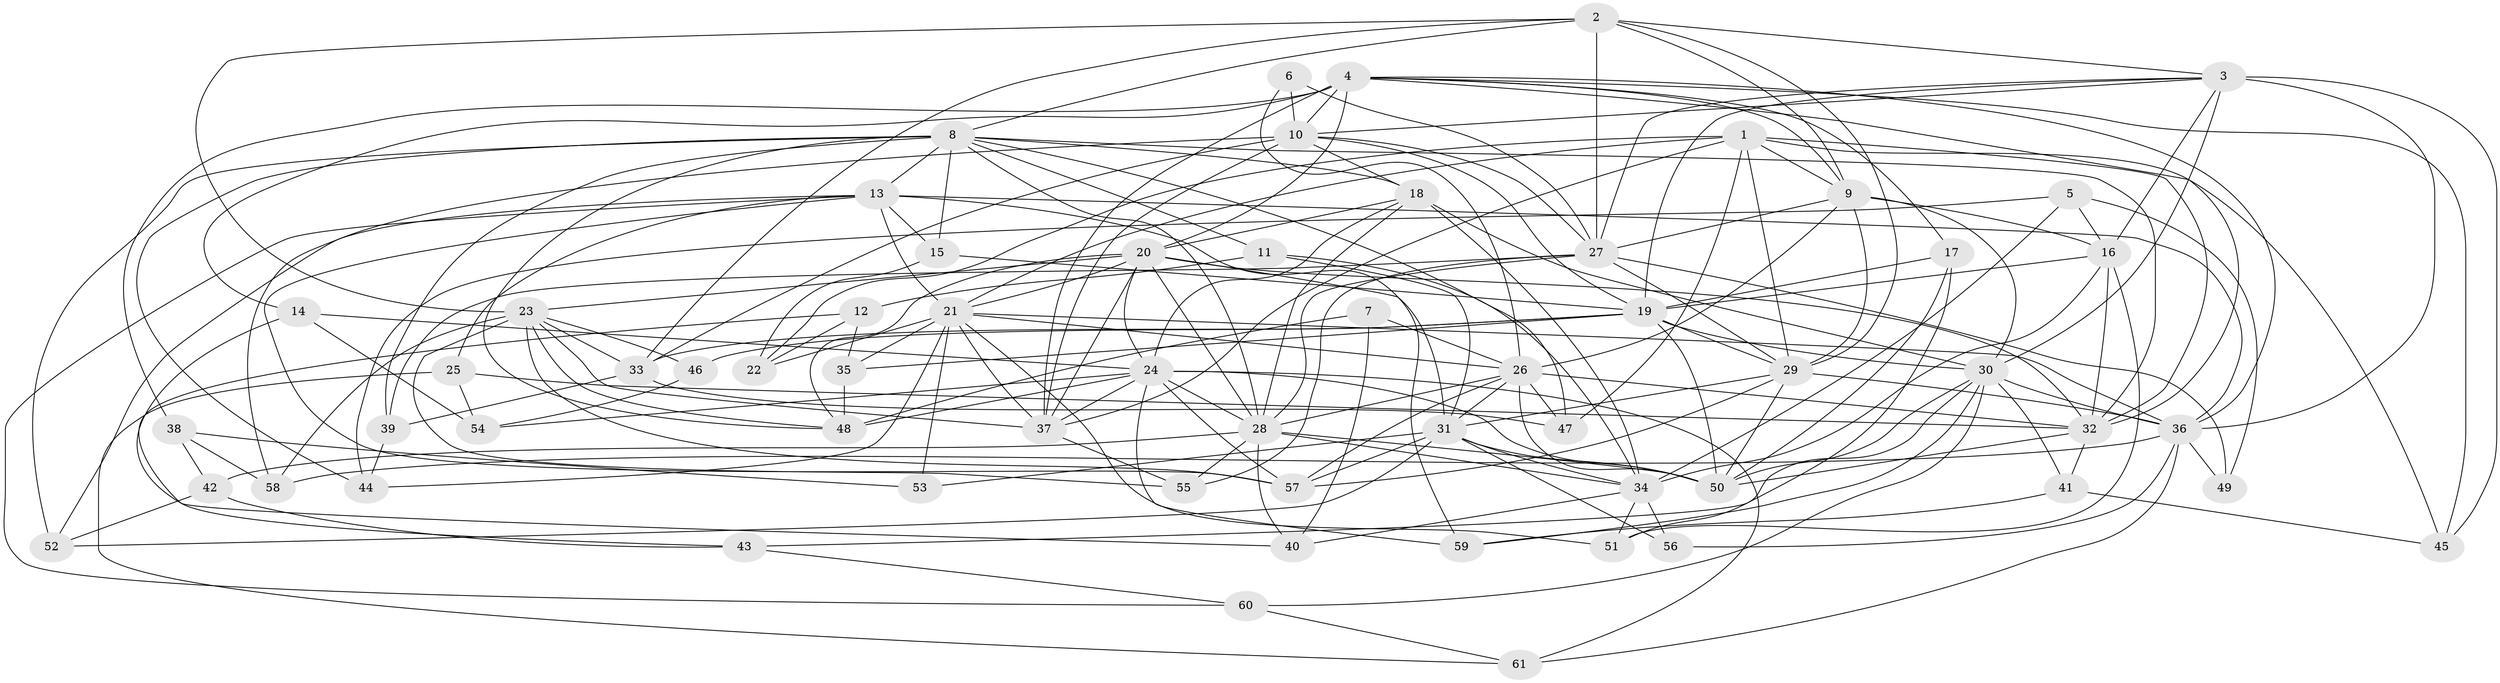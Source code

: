 // original degree distribution, {4: 1.0}
// Generated by graph-tools (version 1.1) at 2025/53/03/04/25 22:53:43]
// undirected, 61 vertices, 191 edges
graph export_dot {
  node [color=gray90,style=filled];
  1;
  2;
  3;
  4;
  5;
  6;
  7;
  8;
  9;
  10;
  11;
  12;
  13;
  14;
  15;
  16;
  17;
  18;
  19;
  20;
  21;
  22;
  23;
  24;
  25;
  26;
  27;
  28;
  29;
  30;
  31;
  32;
  33;
  34;
  35;
  36;
  37;
  38;
  39;
  40;
  41;
  42;
  43;
  44;
  45;
  46;
  47;
  48;
  49;
  50;
  51;
  52;
  53;
  54;
  55;
  56;
  57;
  58;
  59;
  60;
  61;
  1 -- 9 [weight=1.0];
  1 -- 21 [weight=1.0];
  1 -- 22 [weight=1.0];
  1 -- 29 [weight=1.0];
  1 -- 32 [weight=1.0];
  1 -- 37 [weight=1.0];
  1 -- 45 [weight=1.0];
  1 -- 47 [weight=1.0];
  2 -- 3 [weight=1.0];
  2 -- 8 [weight=1.0];
  2 -- 9 [weight=1.0];
  2 -- 23 [weight=1.0];
  2 -- 27 [weight=2.0];
  2 -- 29 [weight=1.0];
  2 -- 33 [weight=1.0];
  3 -- 10 [weight=1.0];
  3 -- 16 [weight=1.0];
  3 -- 19 [weight=1.0];
  3 -- 27 [weight=1.0];
  3 -- 30 [weight=1.0];
  3 -- 36 [weight=1.0];
  3 -- 45 [weight=1.0];
  4 -- 9 [weight=1.0];
  4 -- 10 [weight=2.0];
  4 -- 14 [weight=1.0];
  4 -- 17 [weight=1.0];
  4 -- 20 [weight=2.0];
  4 -- 32 [weight=1.0];
  4 -- 36 [weight=1.0];
  4 -- 37 [weight=1.0];
  4 -- 38 [weight=1.0];
  4 -- 45 [weight=1.0];
  5 -- 16 [weight=1.0];
  5 -- 34 [weight=1.0];
  5 -- 44 [weight=1.0];
  5 -- 49 [weight=1.0];
  6 -- 10 [weight=1.0];
  6 -- 26 [weight=1.0];
  6 -- 27 [weight=2.0];
  7 -- 26 [weight=1.0];
  7 -- 40 [weight=1.0];
  7 -- 48 [weight=2.0];
  8 -- 11 [weight=1.0];
  8 -- 13 [weight=1.0];
  8 -- 15 [weight=1.0];
  8 -- 18 [weight=1.0];
  8 -- 28 [weight=1.0];
  8 -- 32 [weight=1.0];
  8 -- 39 [weight=1.0];
  8 -- 44 [weight=1.0];
  8 -- 47 [weight=1.0];
  8 -- 48 [weight=1.0];
  8 -- 52 [weight=1.0];
  9 -- 16 [weight=1.0];
  9 -- 26 [weight=1.0];
  9 -- 27 [weight=1.0];
  9 -- 29 [weight=1.0];
  9 -- 30 [weight=1.0];
  10 -- 18 [weight=1.0];
  10 -- 19 [weight=1.0];
  10 -- 27 [weight=1.0];
  10 -- 33 [weight=1.0];
  10 -- 37 [weight=1.0];
  10 -- 58 [weight=1.0];
  11 -- 12 [weight=1.0];
  11 -- 31 [weight=1.0];
  11 -- 34 [weight=1.0];
  12 -- 22 [weight=1.0];
  12 -- 35 [weight=1.0];
  12 -- 43 [weight=1.0];
  13 -- 15 [weight=1.0];
  13 -- 21 [weight=1.0];
  13 -- 25 [weight=1.0];
  13 -- 36 [weight=2.0];
  13 -- 52 [weight=1.0];
  13 -- 57 [weight=1.0];
  13 -- 59 [weight=1.0];
  13 -- 60 [weight=1.0];
  14 -- 24 [weight=1.0];
  14 -- 40 [weight=1.0];
  14 -- 54 [weight=1.0];
  15 -- 19 [weight=1.0];
  15 -- 22 [weight=1.0];
  16 -- 19 [weight=1.0];
  16 -- 32 [weight=2.0];
  16 -- 34 [weight=1.0];
  16 -- 51 [weight=1.0];
  17 -- 19 [weight=1.0];
  17 -- 50 [weight=1.0];
  17 -- 51 [weight=1.0];
  18 -- 20 [weight=1.0];
  18 -- 24 [weight=1.0];
  18 -- 28 [weight=2.0];
  18 -- 30 [weight=1.0];
  18 -- 34 [weight=1.0];
  19 -- 29 [weight=1.0];
  19 -- 30 [weight=1.0];
  19 -- 33 [weight=1.0];
  19 -- 35 [weight=1.0];
  19 -- 46 [weight=2.0];
  19 -- 50 [weight=1.0];
  20 -- 21 [weight=1.0];
  20 -- 23 [weight=2.0];
  20 -- 24 [weight=1.0];
  20 -- 28 [weight=1.0];
  20 -- 31 [weight=1.0];
  20 -- 32 [weight=1.0];
  20 -- 37 [weight=1.0];
  20 -- 48 [weight=1.0];
  21 -- 22 [weight=1.0];
  21 -- 26 [weight=1.0];
  21 -- 35 [weight=1.0];
  21 -- 36 [weight=1.0];
  21 -- 37 [weight=1.0];
  21 -- 44 [weight=1.0];
  21 -- 51 [weight=1.0];
  21 -- 53 [weight=2.0];
  23 -- 33 [weight=1.0];
  23 -- 37 [weight=1.0];
  23 -- 46 [weight=1.0];
  23 -- 48 [weight=1.0];
  23 -- 55 [weight=1.0];
  23 -- 57 [weight=1.0];
  23 -- 58 [weight=1.0];
  24 -- 28 [weight=1.0];
  24 -- 37 [weight=1.0];
  24 -- 48 [weight=2.0];
  24 -- 50 [weight=1.0];
  24 -- 54 [weight=1.0];
  24 -- 57 [weight=1.0];
  24 -- 59 [weight=1.0];
  24 -- 61 [weight=1.0];
  25 -- 32 [weight=1.0];
  25 -- 54 [weight=1.0];
  25 -- 61 [weight=1.0];
  26 -- 28 [weight=1.0];
  26 -- 31 [weight=1.0];
  26 -- 32 [weight=1.0];
  26 -- 47 [weight=1.0];
  26 -- 50 [weight=1.0];
  26 -- 57 [weight=1.0];
  27 -- 28 [weight=1.0];
  27 -- 29 [weight=1.0];
  27 -- 39 [weight=1.0];
  27 -- 49 [weight=1.0];
  27 -- 55 [weight=1.0];
  28 -- 34 [weight=1.0];
  28 -- 40 [weight=1.0];
  28 -- 42 [weight=1.0];
  28 -- 50 [weight=1.0];
  28 -- 55 [weight=1.0];
  29 -- 31 [weight=1.0];
  29 -- 36 [weight=1.0];
  29 -- 50 [weight=2.0];
  29 -- 57 [weight=1.0];
  30 -- 36 [weight=1.0];
  30 -- 41 [weight=1.0];
  30 -- 43 [weight=1.0];
  30 -- 50 [weight=1.0];
  30 -- 59 [weight=1.0];
  30 -- 60 [weight=1.0];
  31 -- 34 [weight=1.0];
  31 -- 50 [weight=1.0];
  31 -- 52 [weight=1.0];
  31 -- 53 [weight=1.0];
  31 -- 56 [weight=1.0];
  31 -- 57 [weight=1.0];
  32 -- 41 [weight=1.0];
  32 -- 50 [weight=1.0];
  33 -- 39 [weight=1.0];
  33 -- 47 [weight=1.0];
  34 -- 40 [weight=1.0];
  34 -- 51 [weight=1.0];
  34 -- 56 [weight=2.0];
  35 -- 48 [weight=1.0];
  36 -- 49 [weight=2.0];
  36 -- 56 [weight=1.0];
  36 -- 58 [weight=1.0];
  36 -- 61 [weight=1.0];
  37 -- 55 [weight=1.0];
  38 -- 42 [weight=1.0];
  38 -- 53 [weight=1.0];
  38 -- 58 [weight=1.0];
  39 -- 44 [weight=1.0];
  41 -- 45 [weight=1.0];
  41 -- 59 [weight=1.0];
  42 -- 43 [weight=1.0];
  42 -- 52 [weight=1.0];
  43 -- 60 [weight=1.0];
  46 -- 54 [weight=1.0];
  60 -- 61 [weight=1.0];
}
